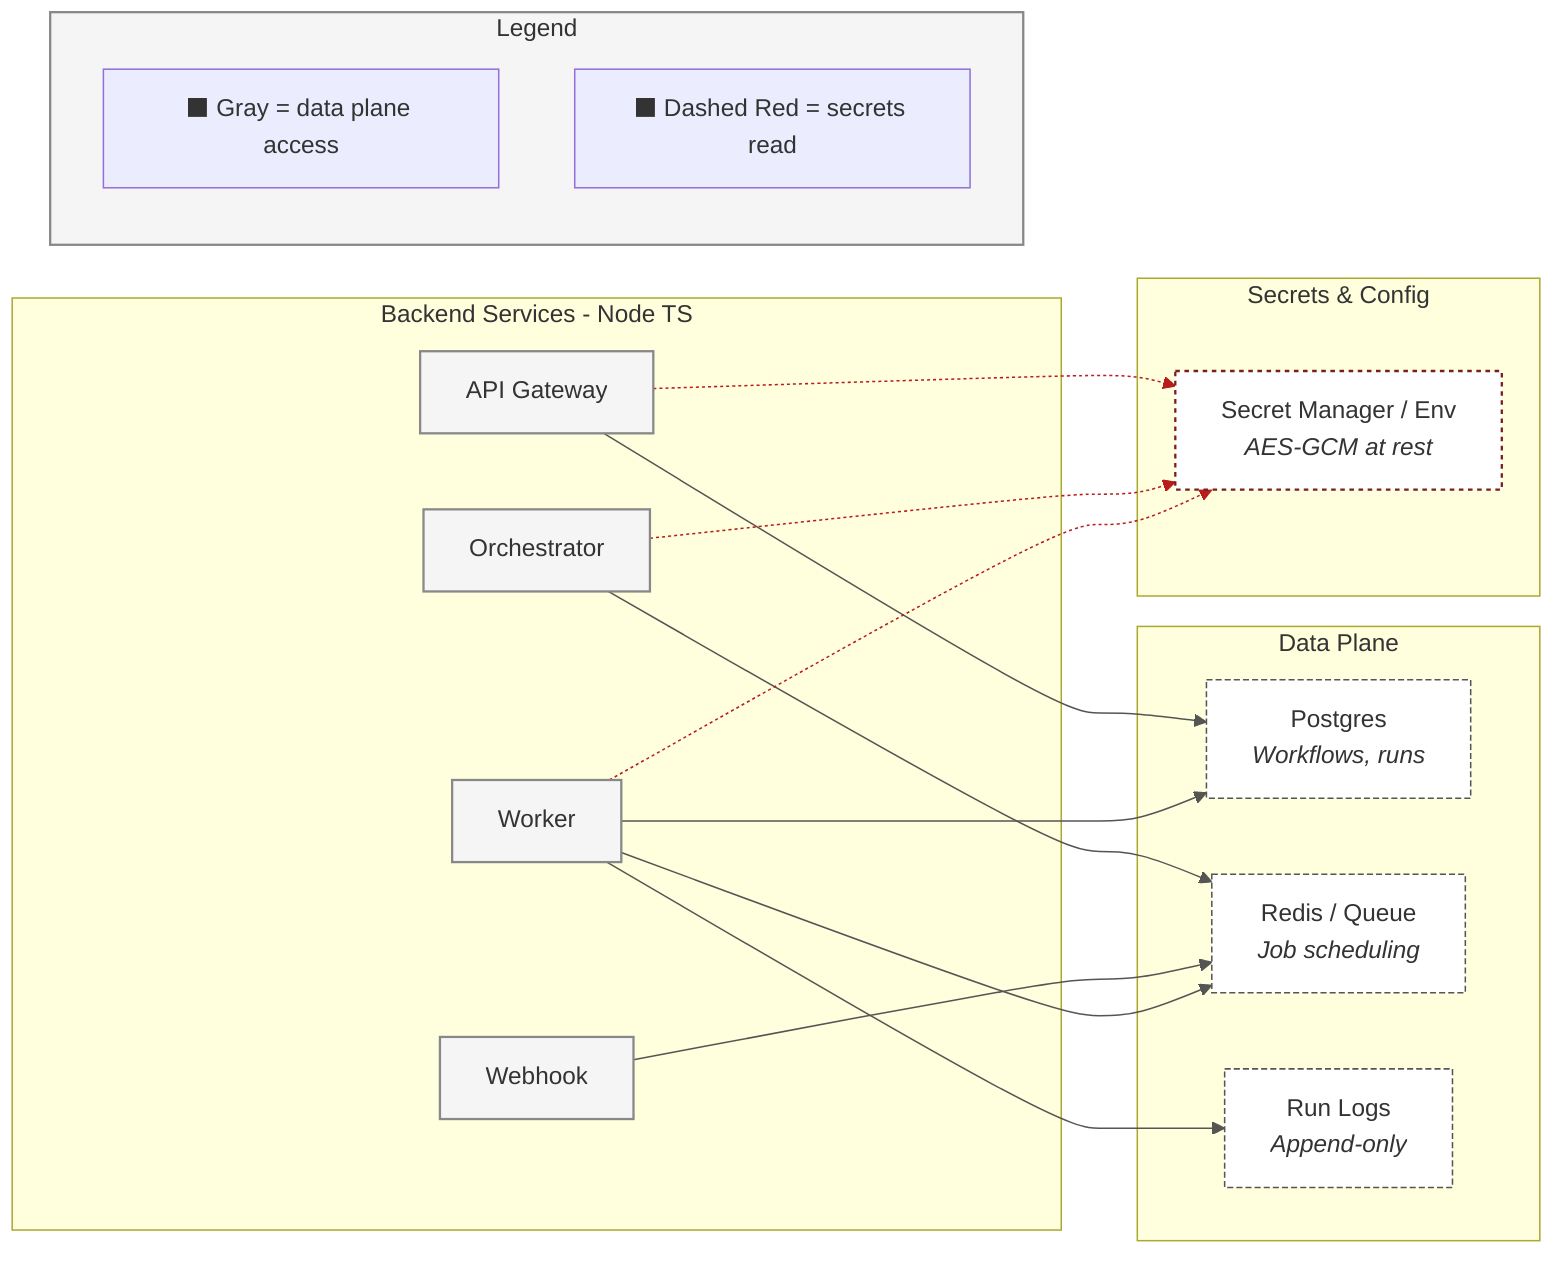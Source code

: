 flowchart LR
  %% Classes
  classDef svc fill:#f5f5f5,stroke:#888,stroke-width:1.5
  classDef data fill:#fff,stroke:#555,stroke-dasharray:4 2
  classDef sec fill:#fff,stroke:#7A1E1E,stroke-width:1.5,stroke-dasharray:3 3

  %% Services
  subgraph Backend Services - Node TS
    APIGW["API Gateway"]:::svc
    WEBH["Webhook"]:::svc
    ORCH["Orchestrator"]:::svc
    WORK["Worker"]:::svc
  end

  %% Data
  subgraph Data Plane
    DB["Postgres<br/><i>Workflows, runs</i>"]:::data
    Q["Redis / Queue<br/><i>Job scheduling</i>"]:::data
    LOGS["Run Logs<br/><i>Append-only</i>"]:::data
  end

  %% Secrets
  subgraph Secrets & Config
    VAULT["Secret Manager / Env<br/><i>AES-GCM at rest</i>"]:::sec
  end

  %% Data paths
  APIGW --> DB
  WORK  --> DB
  ORCH --> Q
  WEBH --> Q
  WORK  --> Q
  WORK  --> LOGS

  %% Secrets reads (dotted red)
  APIGW -.-> VAULT
  ORCH -.-> VAULT
  WORK  -.-> VAULT

  %% Link coloring
  linkStyle 0,1,2,3,4,5 stroke:#555,stroke-width:1.5px   %% Data accesses
  linkStyle 6,7,8 stroke:#b91c1c,stroke-dasharray:3 3    %% Secrets

  %% Legend
  subgraph Legend
    L1["⬛ Gray = data plane access"]
    L2["⬛ Dashed Red = secrets read"]
  end
  class Legend svc